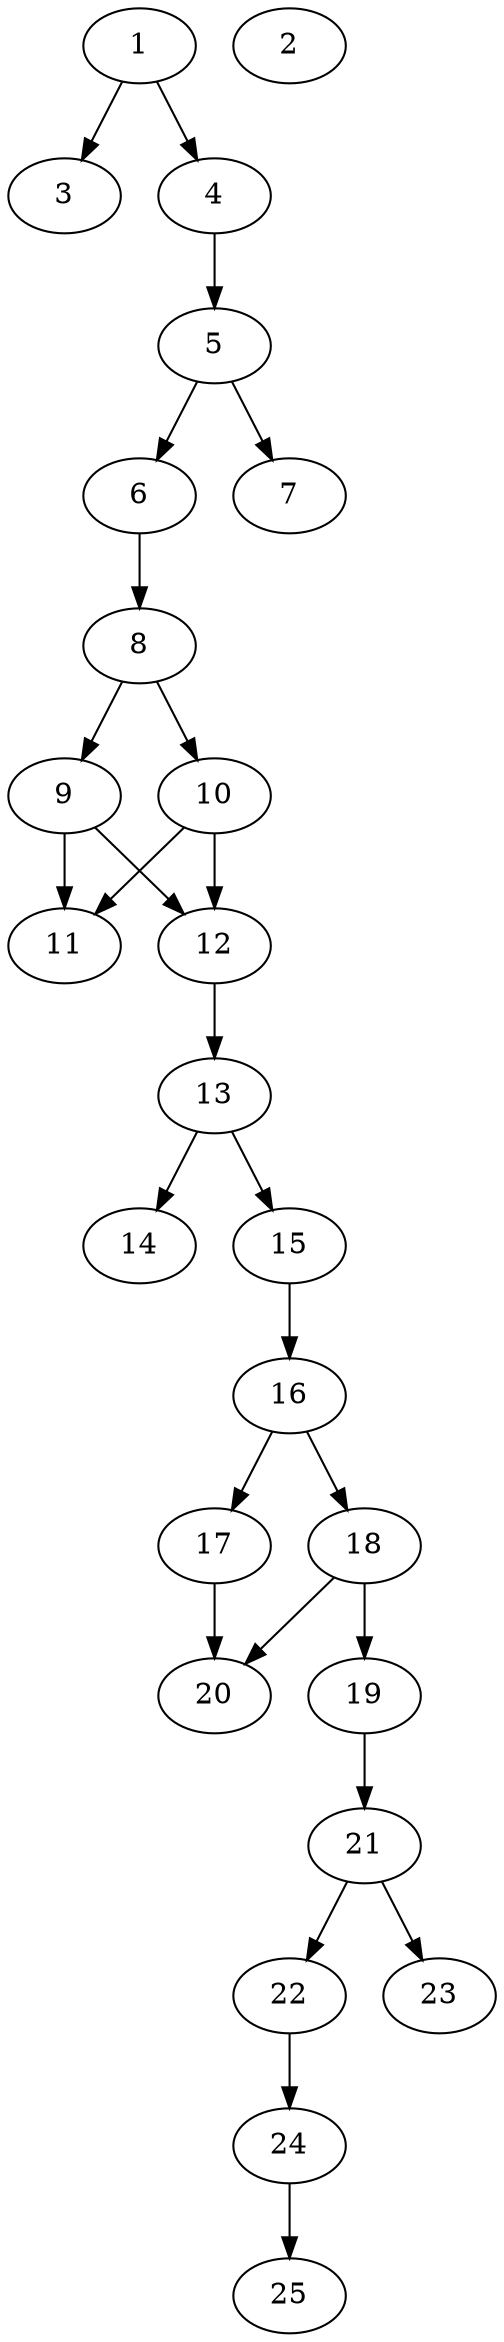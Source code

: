 // DAG automatically generated by daggen at Thu Oct  3 14:00:39 2019
// ./daggen --dot -n 25 --ccr 0.4 --fat 0.3 --regular 0.9 --density 0.6 --mindata 5242880 --maxdata 52428800 
digraph G {
  1 [size="48299520", alpha="0.12", expect_size="19319808"] 
  1 -> 3 [size ="19319808"]
  1 -> 4 [size ="19319808"]
  2 [size="80524800", alpha="0.07", expect_size="32209920"] 
  3 [size="41290240", alpha="0.17", expect_size="16516096"] 
  4 [size="18810880", alpha="0.03", expect_size="7524352"] 
  4 -> 5 [size ="7524352"]
  5 [size="41902080", alpha="0.13", expect_size="16760832"] 
  5 -> 6 [size ="16760832"]
  5 -> 7 [size ="16760832"]
  6 [size="125248000", alpha="0.00", expect_size="50099200"] 
  6 -> 8 [size ="50099200"]
  7 [size="67543040", alpha="0.19", expect_size="27017216"] 
  8 [size="64998400", alpha="0.10", expect_size="25999360"] 
  8 -> 9 [size ="25999360"]
  8 -> 10 [size ="25999360"]
  9 [size="85864960", alpha="0.07", expect_size="34345984"] 
  9 -> 11 [size ="34345984"]
  9 -> 12 [size ="34345984"]
  10 [size="89761280", alpha="0.12", expect_size="35904512"] 
  10 -> 11 [size ="35904512"]
  10 -> 12 [size ="35904512"]
  11 [size="58350080", alpha="0.06", expect_size="23340032"] 
  12 [size="13857280", alpha="0.10", expect_size="5542912"] 
  12 -> 13 [size ="5542912"]
  13 [size="53102080", alpha="0.05", expect_size="21240832"] 
  13 -> 14 [size ="21240832"]
  13 -> 15 [size ="21240832"]
  14 [size="32670720", alpha="0.10", expect_size="13068288"] 
  15 [size="47598080", alpha="0.15", expect_size="19039232"] 
  15 -> 16 [size ="19039232"]
  16 [size="126817280", alpha="0.09", expect_size="50726912"] 
  16 -> 17 [size ="50726912"]
  16 -> 18 [size ="50726912"]
  17 [size="127418880", alpha="0.07", expect_size="50967552"] 
  17 -> 20 [size ="50967552"]
  18 [size="120046080", alpha="0.11", expect_size="48018432"] 
  18 -> 19 [size ="48018432"]
  18 -> 20 [size ="48018432"]
  19 [size="63825920", alpha="0.08", expect_size="25530368"] 
  19 -> 21 [size ="25530368"]
  20 [size="103882240", alpha="0.02", expect_size="41552896"] 
  21 [size="56225280", alpha="0.03", expect_size="22490112"] 
  21 -> 22 [size ="22490112"]
  21 -> 23 [size ="22490112"]
  22 [size="89187840", alpha="0.15", expect_size="35675136"] 
  22 -> 24 [size ="35675136"]
  23 [size="29639680", alpha="0.12", expect_size="11855872"] 
  24 [size="60917760", alpha="0.10", expect_size="24367104"] 
  24 -> 25 [size ="24367104"]
  25 [size="122106880", alpha="0.13", expect_size="48842752"] 
}
